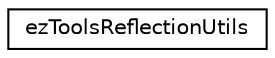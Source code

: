 digraph "Graphical Class Hierarchy"
{
 // LATEX_PDF_SIZE
  edge [fontname="Helvetica",fontsize="10",labelfontname="Helvetica",labelfontsize="10"];
  node [fontname="Helvetica",fontsize="10",shape=record];
  rankdir="LR";
  Node0 [label="ezToolsReflectionUtils",height=0.2,width=0.4,color="black", fillcolor="white", style="filled",URL="$da/d4a/classez_tools_reflection_utils.htm",tooltip="Helper functions for handling reflection related operations."];
}
